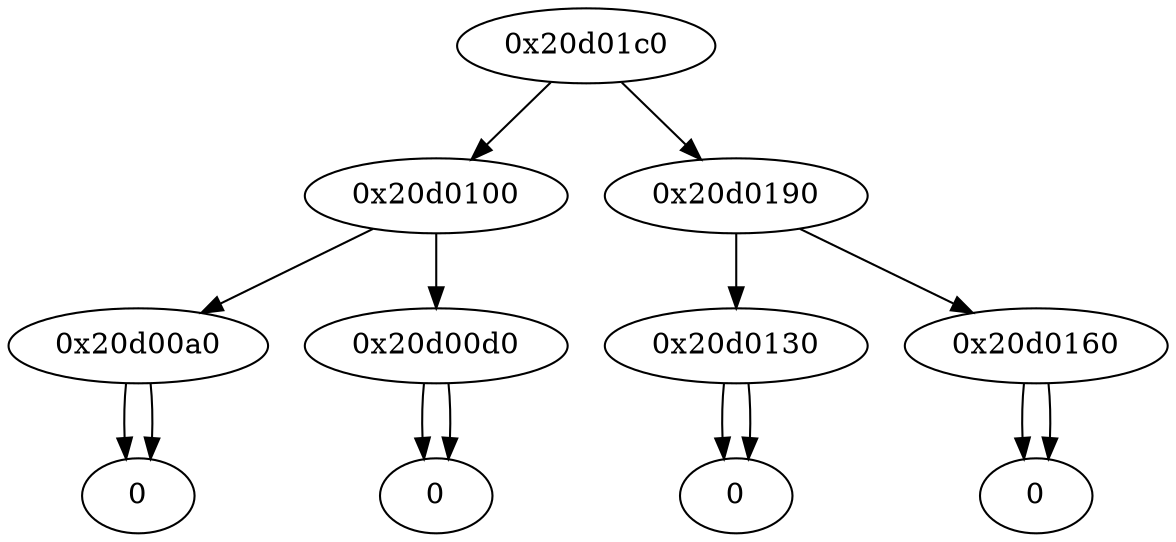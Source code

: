 digraph G {
    obj_0x20d01c0 -> obj_0x20d0100;
    obj_0x20d01c0[label = "0x20d01c0"];
    obj_0x20d01c0 -> obj_0x20d0190;
    obj_0x20d01c0[label = "0x20d01c0"];
    obj_0x20d0190 -> obj_0x20d0130;
    obj_0x20d0190[label = "0x20d0190"];
    obj_0x20d0190 -> obj_0x20d0160;
    obj_0x20d0190[label = "0x20d0190"];
    obj_0x20d0160 -> objnull_0x20d0160;
    objnull_0x20d0160[label = "0"];
    obj_0x20d0160[label = "0x20d0160"];
    obj_0x20d0160 -> objnull_0x20d0160;
    objnull_0x20d0160[label = "0"];
    obj_0x20d0160[label = "0x20d0160"];
    obj_0x20d0130 -> objnull_0x20d0130;
    objnull_0x20d0130[label = "0"];
    obj_0x20d0130[label = "0x20d0130"];
    obj_0x20d0130 -> objnull_0x20d0130;
    objnull_0x20d0130[label = "0"];
    obj_0x20d0130[label = "0x20d0130"];
    obj_0x20d0100 -> obj_0x20d00a0;
    obj_0x20d0100[label = "0x20d0100"];
    obj_0x20d0100 -> obj_0x20d00d0;
    obj_0x20d0100[label = "0x20d0100"];
    obj_0x20d00d0 -> objnull_0x20d00d0;
    objnull_0x20d00d0[label = "0"];
    obj_0x20d00d0[label = "0x20d00d0"];
    obj_0x20d00d0 -> objnull_0x20d00d0;
    objnull_0x20d00d0[label = "0"];
    obj_0x20d00d0[label = "0x20d00d0"];
    obj_0x20d00a0 -> objnull_0x20d00a0;
    objnull_0x20d00a0[label = "0"];
    obj_0x20d00a0[label = "0x20d00a0"];
    obj_0x20d00a0 -> objnull_0x20d00a0;
    objnull_0x20d00a0[label = "0"];
    obj_0x20d00a0[label = "0x20d00a0"];
}
